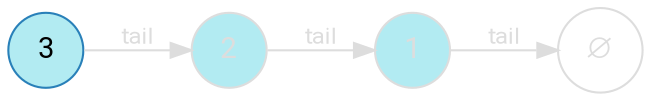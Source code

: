 digraph {
    bgcolor=transparent
    splines=false
    rankdir=LR

    // Default theme: disabled
    node[shape="circle" style="filled" color="#dddddd" fillcolor="#b2ebf2" fontcolor="#dddddd" fontname="Segoe UI,Roboto,Helvetica,Arial,sans-serif"]
    edge [color="#dddddd" fontcolor="#dddddd" fontname="Segoe UI,Roboto,Helvetica,Arial,sans-serif" fontsize=11]

    p1[label=3 color="#2980B9" fontcolor="#000000"]
    p2[label=2]
    p3[label=1]
    nil[shape=circle label="∅" fillcolor="#ffffff"]

    p1 -> p2[label=tail]
    p2 -> p3[label=tail]
    p3 -> nil[label=tail]
}
